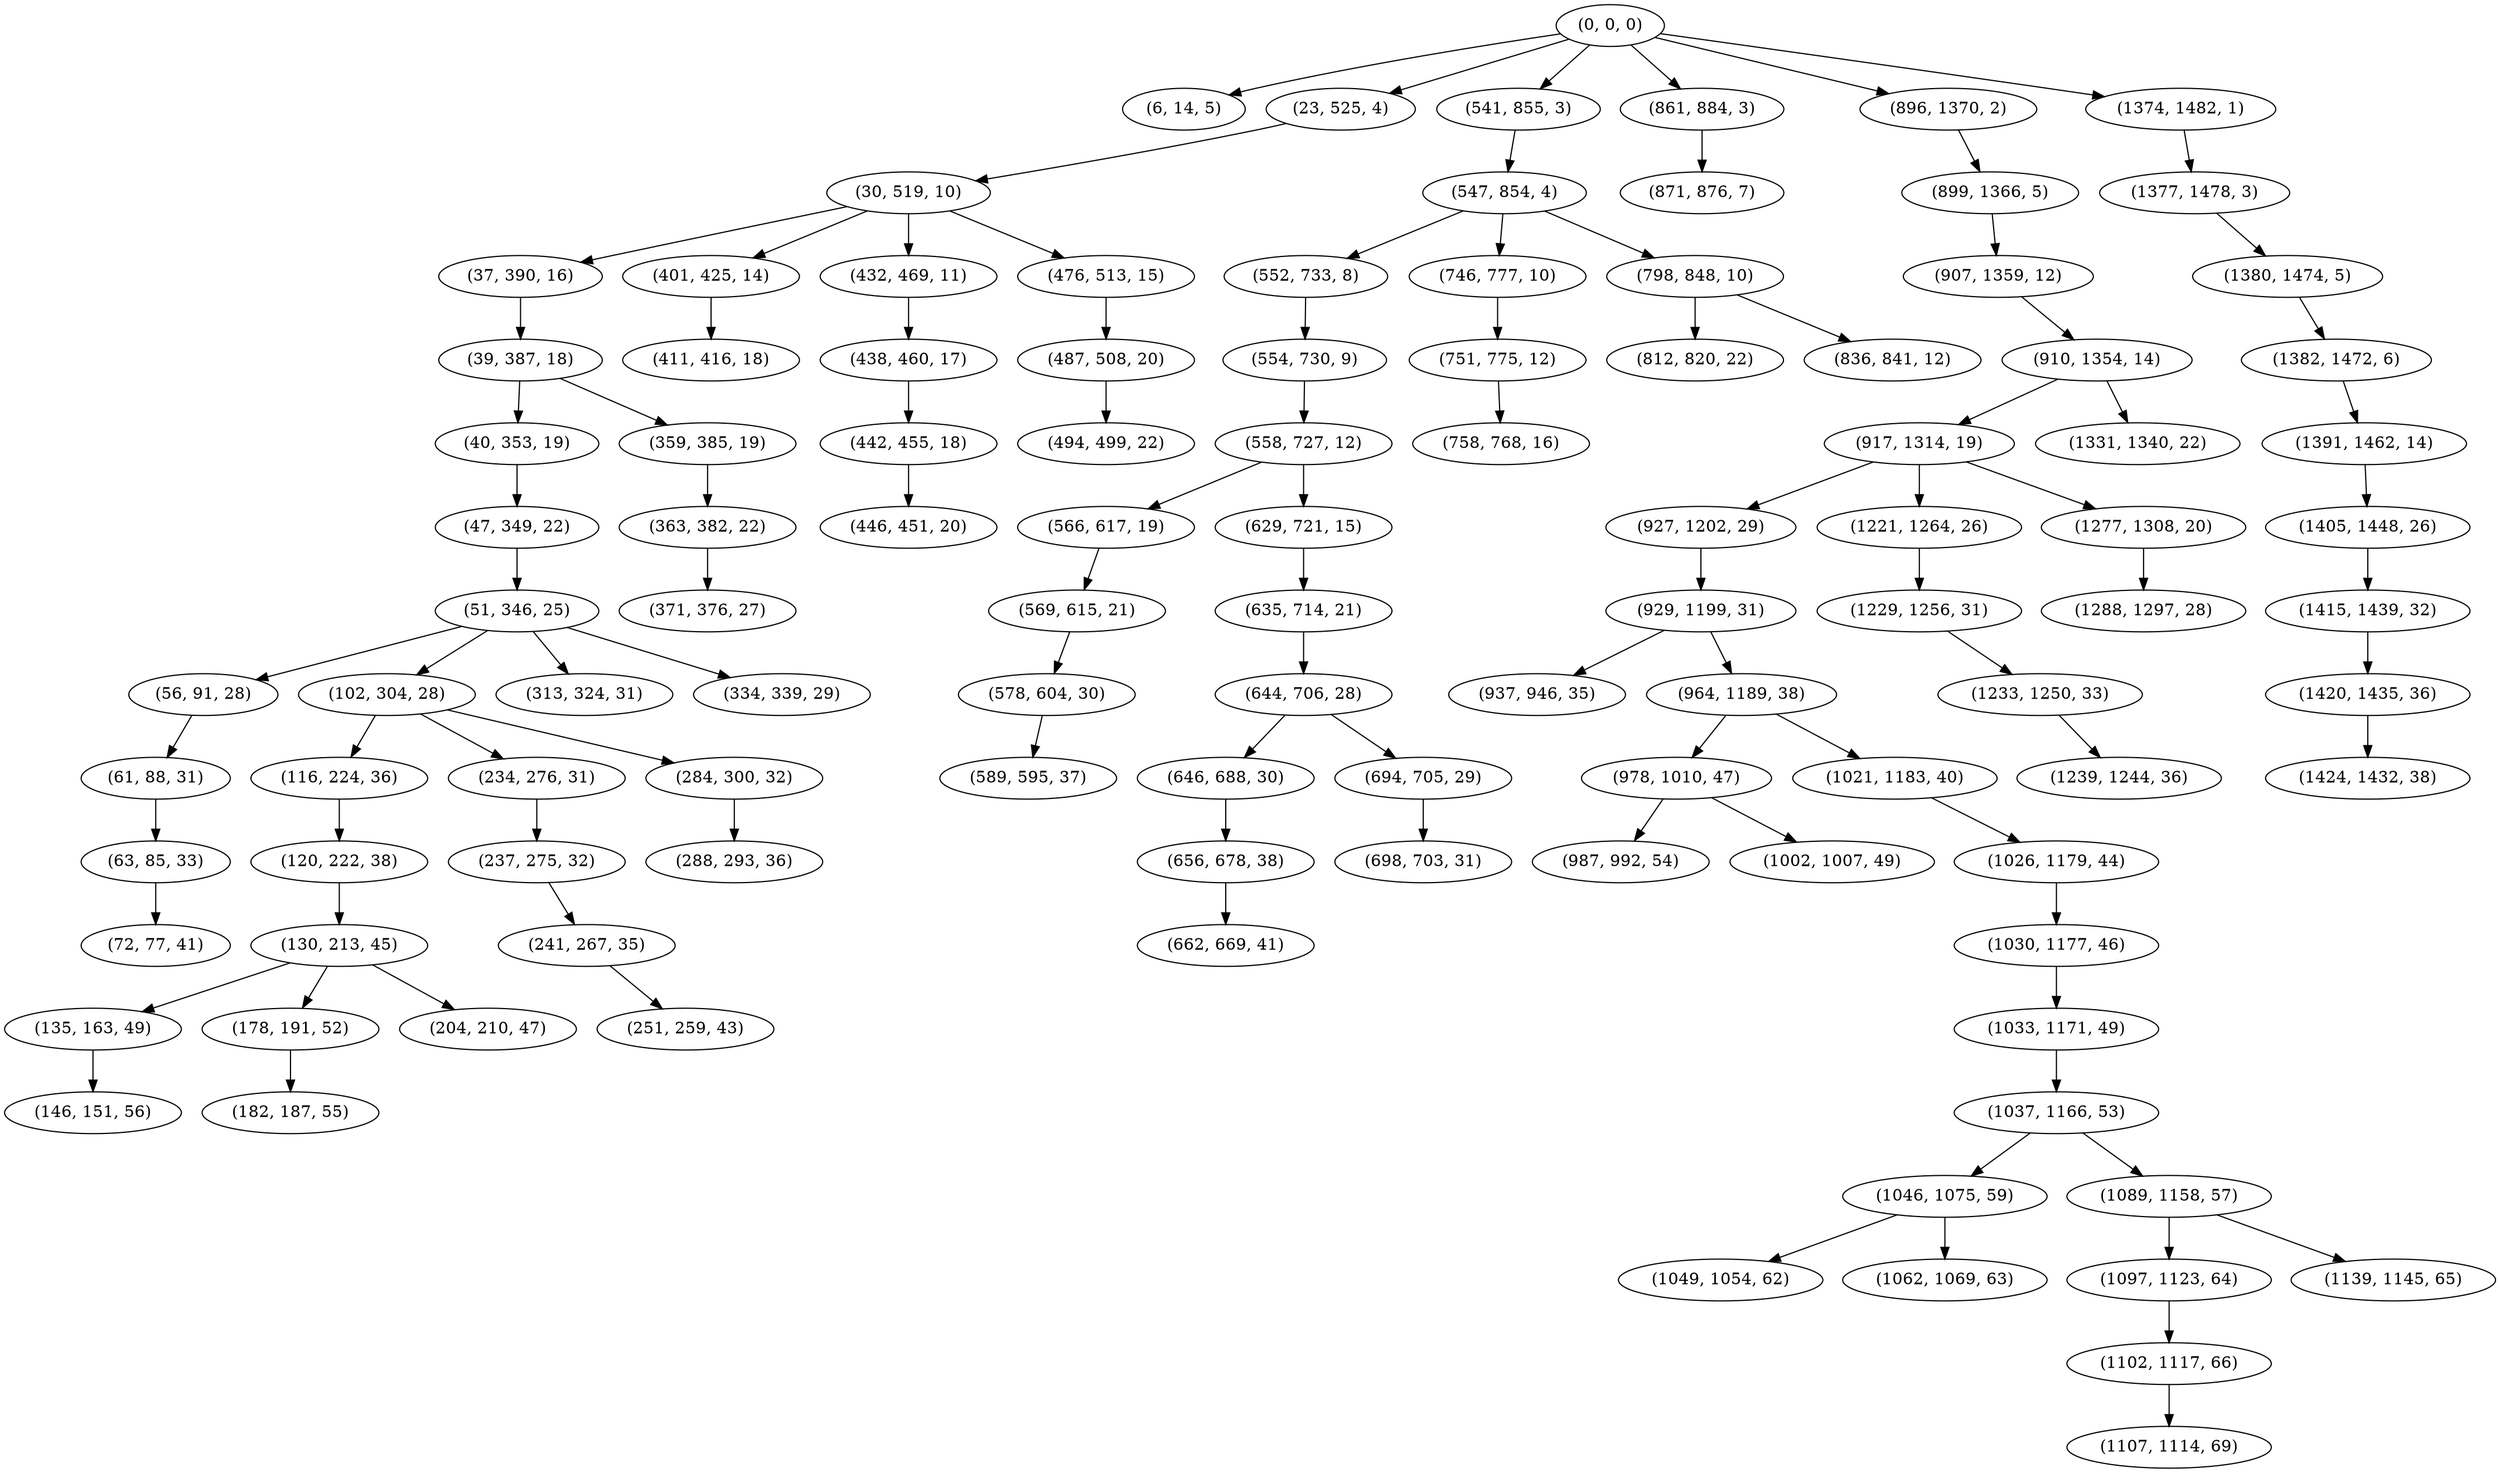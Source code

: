 digraph tree {
    "(0, 0, 0)";
    "(6, 14, 5)";
    "(23, 525, 4)";
    "(30, 519, 10)";
    "(37, 390, 16)";
    "(39, 387, 18)";
    "(40, 353, 19)";
    "(47, 349, 22)";
    "(51, 346, 25)";
    "(56, 91, 28)";
    "(61, 88, 31)";
    "(63, 85, 33)";
    "(72, 77, 41)";
    "(102, 304, 28)";
    "(116, 224, 36)";
    "(120, 222, 38)";
    "(130, 213, 45)";
    "(135, 163, 49)";
    "(146, 151, 56)";
    "(178, 191, 52)";
    "(182, 187, 55)";
    "(204, 210, 47)";
    "(234, 276, 31)";
    "(237, 275, 32)";
    "(241, 267, 35)";
    "(251, 259, 43)";
    "(284, 300, 32)";
    "(288, 293, 36)";
    "(313, 324, 31)";
    "(334, 339, 29)";
    "(359, 385, 19)";
    "(363, 382, 22)";
    "(371, 376, 27)";
    "(401, 425, 14)";
    "(411, 416, 18)";
    "(432, 469, 11)";
    "(438, 460, 17)";
    "(442, 455, 18)";
    "(446, 451, 20)";
    "(476, 513, 15)";
    "(487, 508, 20)";
    "(494, 499, 22)";
    "(541, 855, 3)";
    "(547, 854, 4)";
    "(552, 733, 8)";
    "(554, 730, 9)";
    "(558, 727, 12)";
    "(566, 617, 19)";
    "(569, 615, 21)";
    "(578, 604, 30)";
    "(589, 595, 37)";
    "(629, 721, 15)";
    "(635, 714, 21)";
    "(644, 706, 28)";
    "(646, 688, 30)";
    "(656, 678, 38)";
    "(662, 669, 41)";
    "(694, 705, 29)";
    "(698, 703, 31)";
    "(746, 777, 10)";
    "(751, 775, 12)";
    "(758, 768, 16)";
    "(798, 848, 10)";
    "(812, 820, 22)";
    "(836, 841, 12)";
    "(861, 884, 3)";
    "(871, 876, 7)";
    "(896, 1370, 2)";
    "(899, 1366, 5)";
    "(907, 1359, 12)";
    "(910, 1354, 14)";
    "(917, 1314, 19)";
    "(927, 1202, 29)";
    "(929, 1199, 31)";
    "(937, 946, 35)";
    "(964, 1189, 38)";
    "(978, 1010, 47)";
    "(987, 992, 54)";
    "(1002, 1007, 49)";
    "(1021, 1183, 40)";
    "(1026, 1179, 44)";
    "(1030, 1177, 46)";
    "(1033, 1171, 49)";
    "(1037, 1166, 53)";
    "(1046, 1075, 59)";
    "(1049, 1054, 62)";
    "(1062, 1069, 63)";
    "(1089, 1158, 57)";
    "(1097, 1123, 64)";
    "(1102, 1117, 66)";
    "(1107, 1114, 69)";
    "(1139, 1145, 65)";
    "(1221, 1264, 26)";
    "(1229, 1256, 31)";
    "(1233, 1250, 33)";
    "(1239, 1244, 36)";
    "(1277, 1308, 20)";
    "(1288, 1297, 28)";
    "(1331, 1340, 22)";
    "(1374, 1482, 1)";
    "(1377, 1478, 3)";
    "(1380, 1474, 5)";
    "(1382, 1472, 6)";
    "(1391, 1462, 14)";
    "(1405, 1448, 26)";
    "(1415, 1439, 32)";
    "(1420, 1435, 36)";
    "(1424, 1432, 38)";
    "(0, 0, 0)" -> "(6, 14, 5)";
    "(0, 0, 0)" -> "(23, 525, 4)";
    "(0, 0, 0)" -> "(541, 855, 3)";
    "(0, 0, 0)" -> "(861, 884, 3)";
    "(0, 0, 0)" -> "(896, 1370, 2)";
    "(0, 0, 0)" -> "(1374, 1482, 1)";
    "(23, 525, 4)" -> "(30, 519, 10)";
    "(30, 519, 10)" -> "(37, 390, 16)";
    "(30, 519, 10)" -> "(401, 425, 14)";
    "(30, 519, 10)" -> "(432, 469, 11)";
    "(30, 519, 10)" -> "(476, 513, 15)";
    "(37, 390, 16)" -> "(39, 387, 18)";
    "(39, 387, 18)" -> "(40, 353, 19)";
    "(39, 387, 18)" -> "(359, 385, 19)";
    "(40, 353, 19)" -> "(47, 349, 22)";
    "(47, 349, 22)" -> "(51, 346, 25)";
    "(51, 346, 25)" -> "(56, 91, 28)";
    "(51, 346, 25)" -> "(102, 304, 28)";
    "(51, 346, 25)" -> "(313, 324, 31)";
    "(51, 346, 25)" -> "(334, 339, 29)";
    "(56, 91, 28)" -> "(61, 88, 31)";
    "(61, 88, 31)" -> "(63, 85, 33)";
    "(63, 85, 33)" -> "(72, 77, 41)";
    "(102, 304, 28)" -> "(116, 224, 36)";
    "(102, 304, 28)" -> "(234, 276, 31)";
    "(102, 304, 28)" -> "(284, 300, 32)";
    "(116, 224, 36)" -> "(120, 222, 38)";
    "(120, 222, 38)" -> "(130, 213, 45)";
    "(130, 213, 45)" -> "(135, 163, 49)";
    "(130, 213, 45)" -> "(178, 191, 52)";
    "(130, 213, 45)" -> "(204, 210, 47)";
    "(135, 163, 49)" -> "(146, 151, 56)";
    "(178, 191, 52)" -> "(182, 187, 55)";
    "(234, 276, 31)" -> "(237, 275, 32)";
    "(237, 275, 32)" -> "(241, 267, 35)";
    "(241, 267, 35)" -> "(251, 259, 43)";
    "(284, 300, 32)" -> "(288, 293, 36)";
    "(359, 385, 19)" -> "(363, 382, 22)";
    "(363, 382, 22)" -> "(371, 376, 27)";
    "(401, 425, 14)" -> "(411, 416, 18)";
    "(432, 469, 11)" -> "(438, 460, 17)";
    "(438, 460, 17)" -> "(442, 455, 18)";
    "(442, 455, 18)" -> "(446, 451, 20)";
    "(476, 513, 15)" -> "(487, 508, 20)";
    "(487, 508, 20)" -> "(494, 499, 22)";
    "(541, 855, 3)" -> "(547, 854, 4)";
    "(547, 854, 4)" -> "(552, 733, 8)";
    "(547, 854, 4)" -> "(746, 777, 10)";
    "(547, 854, 4)" -> "(798, 848, 10)";
    "(552, 733, 8)" -> "(554, 730, 9)";
    "(554, 730, 9)" -> "(558, 727, 12)";
    "(558, 727, 12)" -> "(566, 617, 19)";
    "(558, 727, 12)" -> "(629, 721, 15)";
    "(566, 617, 19)" -> "(569, 615, 21)";
    "(569, 615, 21)" -> "(578, 604, 30)";
    "(578, 604, 30)" -> "(589, 595, 37)";
    "(629, 721, 15)" -> "(635, 714, 21)";
    "(635, 714, 21)" -> "(644, 706, 28)";
    "(644, 706, 28)" -> "(646, 688, 30)";
    "(644, 706, 28)" -> "(694, 705, 29)";
    "(646, 688, 30)" -> "(656, 678, 38)";
    "(656, 678, 38)" -> "(662, 669, 41)";
    "(694, 705, 29)" -> "(698, 703, 31)";
    "(746, 777, 10)" -> "(751, 775, 12)";
    "(751, 775, 12)" -> "(758, 768, 16)";
    "(798, 848, 10)" -> "(812, 820, 22)";
    "(798, 848, 10)" -> "(836, 841, 12)";
    "(861, 884, 3)" -> "(871, 876, 7)";
    "(896, 1370, 2)" -> "(899, 1366, 5)";
    "(899, 1366, 5)" -> "(907, 1359, 12)";
    "(907, 1359, 12)" -> "(910, 1354, 14)";
    "(910, 1354, 14)" -> "(917, 1314, 19)";
    "(910, 1354, 14)" -> "(1331, 1340, 22)";
    "(917, 1314, 19)" -> "(927, 1202, 29)";
    "(917, 1314, 19)" -> "(1221, 1264, 26)";
    "(917, 1314, 19)" -> "(1277, 1308, 20)";
    "(927, 1202, 29)" -> "(929, 1199, 31)";
    "(929, 1199, 31)" -> "(937, 946, 35)";
    "(929, 1199, 31)" -> "(964, 1189, 38)";
    "(964, 1189, 38)" -> "(978, 1010, 47)";
    "(964, 1189, 38)" -> "(1021, 1183, 40)";
    "(978, 1010, 47)" -> "(987, 992, 54)";
    "(978, 1010, 47)" -> "(1002, 1007, 49)";
    "(1021, 1183, 40)" -> "(1026, 1179, 44)";
    "(1026, 1179, 44)" -> "(1030, 1177, 46)";
    "(1030, 1177, 46)" -> "(1033, 1171, 49)";
    "(1033, 1171, 49)" -> "(1037, 1166, 53)";
    "(1037, 1166, 53)" -> "(1046, 1075, 59)";
    "(1037, 1166, 53)" -> "(1089, 1158, 57)";
    "(1046, 1075, 59)" -> "(1049, 1054, 62)";
    "(1046, 1075, 59)" -> "(1062, 1069, 63)";
    "(1089, 1158, 57)" -> "(1097, 1123, 64)";
    "(1089, 1158, 57)" -> "(1139, 1145, 65)";
    "(1097, 1123, 64)" -> "(1102, 1117, 66)";
    "(1102, 1117, 66)" -> "(1107, 1114, 69)";
    "(1221, 1264, 26)" -> "(1229, 1256, 31)";
    "(1229, 1256, 31)" -> "(1233, 1250, 33)";
    "(1233, 1250, 33)" -> "(1239, 1244, 36)";
    "(1277, 1308, 20)" -> "(1288, 1297, 28)";
    "(1374, 1482, 1)" -> "(1377, 1478, 3)";
    "(1377, 1478, 3)" -> "(1380, 1474, 5)";
    "(1380, 1474, 5)" -> "(1382, 1472, 6)";
    "(1382, 1472, 6)" -> "(1391, 1462, 14)";
    "(1391, 1462, 14)" -> "(1405, 1448, 26)";
    "(1405, 1448, 26)" -> "(1415, 1439, 32)";
    "(1415, 1439, 32)" -> "(1420, 1435, 36)";
    "(1420, 1435, 36)" -> "(1424, 1432, 38)";
}
